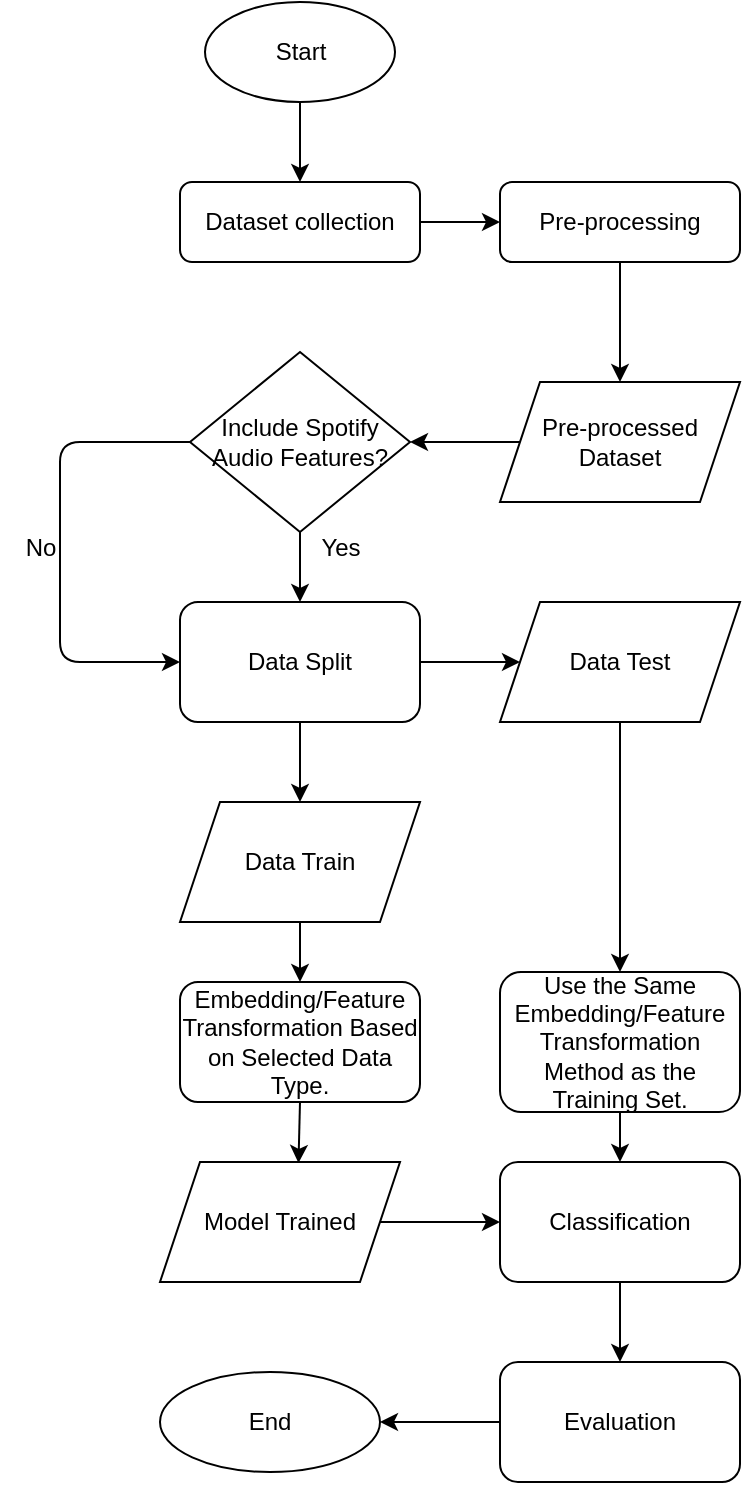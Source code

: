 <mxfile version="24.2.2" type="device">
  <diagram id="C5RBs43oDa-KdzZeNtuy" name="Page-1">
    <mxGraphModel dx="1593" dy="1998" grid="1" gridSize="10" guides="1" tooltips="1" connect="1" arrows="1" fold="1" page="1" pageScale="1" pageWidth="827" pageHeight="1169" math="0" shadow="0">
      <root>
        <mxCell id="WIyWlLk6GJQsqaUBKTNV-0" />
        <mxCell id="WIyWlLk6GJQsqaUBKTNV-1" parent="WIyWlLk6GJQsqaUBKTNV-0" />
        <mxCell id="exc4CKHgCYk1D3r-hHQA-3" style="edgeStyle=orthogonalEdgeStyle;rounded=0;orthogonalLoop=1;jettySize=auto;html=1;exitX=1;exitY=0.5;exitDx=0;exitDy=0;" edge="1" parent="WIyWlLk6GJQsqaUBKTNV-1" source="WIyWlLk6GJQsqaUBKTNV-3" target="exc4CKHgCYk1D3r-hHQA-2">
          <mxGeometry relative="1" as="geometry" />
        </mxCell>
        <mxCell id="WIyWlLk6GJQsqaUBKTNV-3" value="Dataset collection" style="rounded=1;whiteSpace=wrap;html=1;fontSize=12;glass=0;strokeWidth=1;shadow=0;" parent="WIyWlLk6GJQsqaUBKTNV-1" vertex="1">
          <mxGeometry x="160" y="80" width="120" height="40" as="geometry" />
        </mxCell>
        <mxCell id="exc4CKHgCYk1D3r-hHQA-1" style="edgeStyle=orthogonalEdgeStyle;rounded=0;orthogonalLoop=1;jettySize=auto;html=1;exitX=0.5;exitY=1;exitDx=0;exitDy=0;" edge="1" parent="WIyWlLk6GJQsqaUBKTNV-1" source="exc4CKHgCYk1D3r-hHQA-0" target="WIyWlLk6GJQsqaUBKTNV-3">
          <mxGeometry relative="1" as="geometry" />
        </mxCell>
        <mxCell id="exc4CKHgCYk1D3r-hHQA-0" value="Start" style="ellipse;whiteSpace=wrap;html=1;" vertex="1" parent="WIyWlLk6GJQsqaUBKTNV-1">
          <mxGeometry x="172.5" y="-10" width="95" height="50" as="geometry" />
        </mxCell>
        <mxCell id="exc4CKHgCYk1D3r-hHQA-4" value="" style="edgeStyle=orthogonalEdgeStyle;rounded=0;orthogonalLoop=1;jettySize=auto;html=1;entryX=0.5;entryY=0;entryDx=0;entryDy=0;" edge="1" parent="WIyWlLk6GJQsqaUBKTNV-1" source="exc4CKHgCYk1D3r-hHQA-2" target="exc4CKHgCYk1D3r-hHQA-8">
          <mxGeometry relative="1" as="geometry">
            <mxPoint x="380" y="160" as="targetPoint" />
            <Array as="points" />
          </mxGeometry>
        </mxCell>
        <mxCell id="exc4CKHgCYk1D3r-hHQA-2" value="Pre-processing" style="rounded=1;whiteSpace=wrap;html=1;fontSize=12;glass=0;strokeWidth=1;shadow=0;" vertex="1" parent="WIyWlLk6GJQsqaUBKTNV-1">
          <mxGeometry x="320" y="80" width="120" height="40" as="geometry" />
        </mxCell>
        <mxCell id="exc4CKHgCYk1D3r-hHQA-39" style="edgeStyle=orthogonalEdgeStyle;rounded=0;orthogonalLoop=1;jettySize=auto;html=1;exitX=0;exitY=0.5;exitDx=0;exitDy=0;" edge="1" parent="WIyWlLk6GJQsqaUBKTNV-1" source="exc4CKHgCYk1D3r-hHQA-8" target="exc4CKHgCYk1D3r-hHQA-40">
          <mxGeometry relative="1" as="geometry">
            <mxPoint x="270" y="210" as="targetPoint" />
            <Array as="points" />
          </mxGeometry>
        </mxCell>
        <mxCell id="exc4CKHgCYk1D3r-hHQA-8" value="Pre-processed&lt;div&gt;Dataset&lt;/div&gt;" style="shape=parallelogram;perimeter=parallelogramPerimeter;whiteSpace=wrap;html=1;fixedSize=1;" vertex="1" parent="WIyWlLk6GJQsqaUBKTNV-1">
          <mxGeometry x="320" y="180" width="120" height="60" as="geometry" />
        </mxCell>
        <mxCell id="exc4CKHgCYk1D3r-hHQA-62" value="" style="edgeStyle=orthogonalEdgeStyle;rounded=0;orthogonalLoop=1;jettySize=auto;html=1;" edge="1" parent="WIyWlLk6GJQsqaUBKTNV-1" source="exc4CKHgCYk1D3r-hHQA-9" target="exc4CKHgCYk1D3r-hHQA-16">
          <mxGeometry relative="1" as="geometry" />
        </mxCell>
        <mxCell id="exc4CKHgCYk1D3r-hHQA-9" value="Data Train" style="shape=parallelogram;perimeter=parallelogramPerimeter;whiteSpace=wrap;html=1;fixedSize=1;" vertex="1" parent="WIyWlLk6GJQsqaUBKTNV-1">
          <mxGeometry x="160" y="390" width="120" height="60" as="geometry" />
        </mxCell>
        <mxCell id="exc4CKHgCYk1D3r-hHQA-64" style="edgeStyle=orthogonalEdgeStyle;rounded=0;orthogonalLoop=1;jettySize=auto;html=1;exitX=0.5;exitY=1;exitDx=0;exitDy=0;entryX=0.5;entryY=0;entryDx=0;entryDy=0;" edge="1" parent="WIyWlLk6GJQsqaUBKTNV-1" source="exc4CKHgCYk1D3r-hHQA-14" target="exc4CKHgCYk1D3r-hHQA-66">
          <mxGeometry relative="1" as="geometry">
            <mxPoint x="380" y="400" as="targetPoint" />
          </mxGeometry>
        </mxCell>
        <mxCell id="exc4CKHgCYk1D3r-hHQA-14" value="Data Test" style="shape=parallelogram;perimeter=parallelogramPerimeter;whiteSpace=wrap;html=1;fixedSize=1;" vertex="1" parent="WIyWlLk6GJQsqaUBKTNV-1">
          <mxGeometry x="320" y="290" width="120" height="60" as="geometry" />
        </mxCell>
        <mxCell id="exc4CKHgCYk1D3r-hHQA-16" value="Embedding/Feature Transformation Based on Selected Data Type." style="rounded=1;whiteSpace=wrap;html=1;" vertex="1" parent="WIyWlLk6GJQsqaUBKTNV-1">
          <mxGeometry x="160" y="480" width="120" height="60" as="geometry" />
        </mxCell>
        <mxCell id="exc4CKHgCYk1D3r-hHQA-25" style="edgeStyle=orthogonalEdgeStyle;rounded=0;orthogonalLoop=1;jettySize=auto;html=1;exitX=1;exitY=0.5;exitDx=0;exitDy=0;entryX=0;entryY=0.5;entryDx=0;entryDy=0;" edge="1" parent="WIyWlLk6GJQsqaUBKTNV-1" source="exc4CKHgCYk1D3r-hHQA-26" target="exc4CKHgCYk1D3r-hHQA-27">
          <mxGeometry relative="1" as="geometry">
            <mxPoint x="280" y="430" as="sourcePoint" />
            <mxPoint x="320" y="430" as="targetPoint" />
          </mxGeometry>
        </mxCell>
        <mxCell id="exc4CKHgCYk1D3r-hHQA-26" value="Model Trained" style="shape=parallelogram;perimeter=parallelogramPerimeter;whiteSpace=wrap;html=1;fixedSize=1;" vertex="1" parent="WIyWlLk6GJQsqaUBKTNV-1">
          <mxGeometry x="150" y="570" width="120" height="60" as="geometry" />
        </mxCell>
        <mxCell id="exc4CKHgCYk1D3r-hHQA-29" style="edgeStyle=orthogonalEdgeStyle;rounded=0;orthogonalLoop=1;jettySize=auto;html=1;" edge="1" parent="WIyWlLk6GJQsqaUBKTNV-1" source="exc4CKHgCYk1D3r-hHQA-27" target="exc4CKHgCYk1D3r-hHQA-28">
          <mxGeometry relative="1" as="geometry" />
        </mxCell>
        <mxCell id="exc4CKHgCYk1D3r-hHQA-27" value="Classification" style="rounded=1;whiteSpace=wrap;html=1;" vertex="1" parent="WIyWlLk6GJQsqaUBKTNV-1">
          <mxGeometry x="320" y="570" width="120" height="60" as="geometry" />
        </mxCell>
        <mxCell id="exc4CKHgCYk1D3r-hHQA-37" style="edgeStyle=orthogonalEdgeStyle;rounded=0;orthogonalLoop=1;jettySize=auto;html=1;exitX=0;exitY=0.5;exitDx=0;exitDy=0;entryX=1;entryY=0.5;entryDx=0;entryDy=0;" edge="1" parent="WIyWlLk6GJQsqaUBKTNV-1" source="exc4CKHgCYk1D3r-hHQA-28" target="exc4CKHgCYk1D3r-hHQA-33">
          <mxGeometry relative="1" as="geometry" />
        </mxCell>
        <mxCell id="exc4CKHgCYk1D3r-hHQA-28" value="Evaluation" style="rounded=1;whiteSpace=wrap;html=1;" vertex="1" parent="WIyWlLk6GJQsqaUBKTNV-1">
          <mxGeometry x="320" y="670" width="120" height="60" as="geometry" />
        </mxCell>
        <mxCell id="exc4CKHgCYk1D3r-hHQA-33" value="End" style="ellipse;whiteSpace=wrap;html=1;" vertex="1" parent="WIyWlLk6GJQsqaUBKTNV-1">
          <mxGeometry x="150" y="675" width="110" height="50" as="geometry" />
        </mxCell>
        <mxCell id="exc4CKHgCYk1D3r-hHQA-47" style="edgeStyle=orthogonalEdgeStyle;rounded=0;orthogonalLoop=1;jettySize=auto;html=1;exitX=0.5;exitY=1;exitDx=0;exitDy=0;" edge="1" parent="WIyWlLk6GJQsqaUBKTNV-1" source="exc4CKHgCYk1D3r-hHQA-40">
          <mxGeometry relative="1" as="geometry">
            <mxPoint x="220" y="290" as="targetPoint" />
          </mxGeometry>
        </mxCell>
        <mxCell id="exc4CKHgCYk1D3r-hHQA-50" style="edgeStyle=orthogonalEdgeStyle;rounded=1;orthogonalLoop=1;jettySize=auto;html=1;exitX=0;exitY=0.5;exitDx=0;exitDy=0;elbow=vertical;curved=0;entryX=0;entryY=0.5;entryDx=0;entryDy=0;" edge="1" parent="WIyWlLk6GJQsqaUBKTNV-1" source="exc4CKHgCYk1D3r-hHQA-40" target="exc4CKHgCYk1D3r-hHQA-55">
          <mxGeometry relative="1" as="geometry">
            <mxPoint x="80" y="210" as="targetPoint" />
            <Array as="points">
              <mxPoint x="100" y="210" />
              <mxPoint x="100" y="320" />
            </Array>
          </mxGeometry>
        </mxCell>
        <mxCell id="exc4CKHgCYk1D3r-hHQA-40" value="Include Spotify Audio Features?" style="rhombus;whiteSpace=wrap;html=1;" vertex="1" parent="WIyWlLk6GJQsqaUBKTNV-1">
          <mxGeometry x="165" y="165" width="110" height="90" as="geometry" />
        </mxCell>
        <mxCell id="exc4CKHgCYk1D3r-hHQA-48" value="Yes" style="text;html=1;align=center;verticalAlign=middle;resizable=0;points=[];autosize=1;strokeColor=none;fillColor=none;" vertex="1" parent="WIyWlLk6GJQsqaUBKTNV-1">
          <mxGeometry x="220" y="248" width="40" height="30" as="geometry" />
        </mxCell>
        <mxCell id="exc4CKHgCYk1D3r-hHQA-51" value="No" style="text;html=1;align=center;verticalAlign=middle;resizable=0;points=[];autosize=1;strokeColor=none;fillColor=none;" vertex="1" parent="WIyWlLk6GJQsqaUBKTNV-1">
          <mxGeometry x="70" y="248" width="40" height="30" as="geometry" />
        </mxCell>
        <mxCell id="exc4CKHgCYk1D3r-hHQA-57" style="edgeStyle=orthogonalEdgeStyle;rounded=0;orthogonalLoop=1;jettySize=auto;html=1;exitX=1;exitY=0.5;exitDx=0;exitDy=0;entryX=0;entryY=0.5;entryDx=0;entryDy=0;" edge="1" parent="WIyWlLk6GJQsqaUBKTNV-1" source="exc4CKHgCYk1D3r-hHQA-55" target="exc4CKHgCYk1D3r-hHQA-14">
          <mxGeometry relative="1" as="geometry" />
        </mxCell>
        <mxCell id="exc4CKHgCYk1D3r-hHQA-58" style="edgeStyle=orthogonalEdgeStyle;rounded=0;orthogonalLoop=1;jettySize=auto;html=1;exitX=0.5;exitY=1;exitDx=0;exitDy=0;entryX=0.5;entryY=0;entryDx=0;entryDy=0;" edge="1" parent="WIyWlLk6GJQsqaUBKTNV-1" source="exc4CKHgCYk1D3r-hHQA-55" target="exc4CKHgCYk1D3r-hHQA-9">
          <mxGeometry relative="1" as="geometry" />
        </mxCell>
        <mxCell id="exc4CKHgCYk1D3r-hHQA-55" value="Data Split" style="rounded=1;whiteSpace=wrap;html=1;" vertex="1" parent="WIyWlLk6GJQsqaUBKTNV-1">
          <mxGeometry x="160" y="290" width="120" height="60" as="geometry" />
        </mxCell>
        <mxCell id="exc4CKHgCYk1D3r-hHQA-65" style="edgeStyle=orthogonalEdgeStyle;rounded=0;orthogonalLoop=1;jettySize=auto;html=1;exitX=0.5;exitY=1;exitDx=0;exitDy=0;entryX=0.577;entryY=0.008;entryDx=0;entryDy=0;entryPerimeter=0;" edge="1" parent="WIyWlLk6GJQsqaUBKTNV-1" source="exc4CKHgCYk1D3r-hHQA-16" target="exc4CKHgCYk1D3r-hHQA-26">
          <mxGeometry relative="1" as="geometry" />
        </mxCell>
        <mxCell id="exc4CKHgCYk1D3r-hHQA-67" style="edgeStyle=orthogonalEdgeStyle;rounded=0;orthogonalLoop=1;jettySize=auto;html=1;exitX=0.5;exitY=1;exitDx=0;exitDy=0;entryX=0.5;entryY=0;entryDx=0;entryDy=0;" edge="1" parent="WIyWlLk6GJQsqaUBKTNV-1" source="exc4CKHgCYk1D3r-hHQA-66" target="exc4CKHgCYk1D3r-hHQA-27">
          <mxGeometry relative="1" as="geometry" />
        </mxCell>
        <mxCell id="exc4CKHgCYk1D3r-hHQA-66" value="Use the Same Embedding/Feature Transformation Method as the Training Set." style="rounded=1;whiteSpace=wrap;html=1;" vertex="1" parent="WIyWlLk6GJQsqaUBKTNV-1">
          <mxGeometry x="320" y="475" width="120" height="70" as="geometry" />
        </mxCell>
      </root>
    </mxGraphModel>
  </diagram>
</mxfile>
